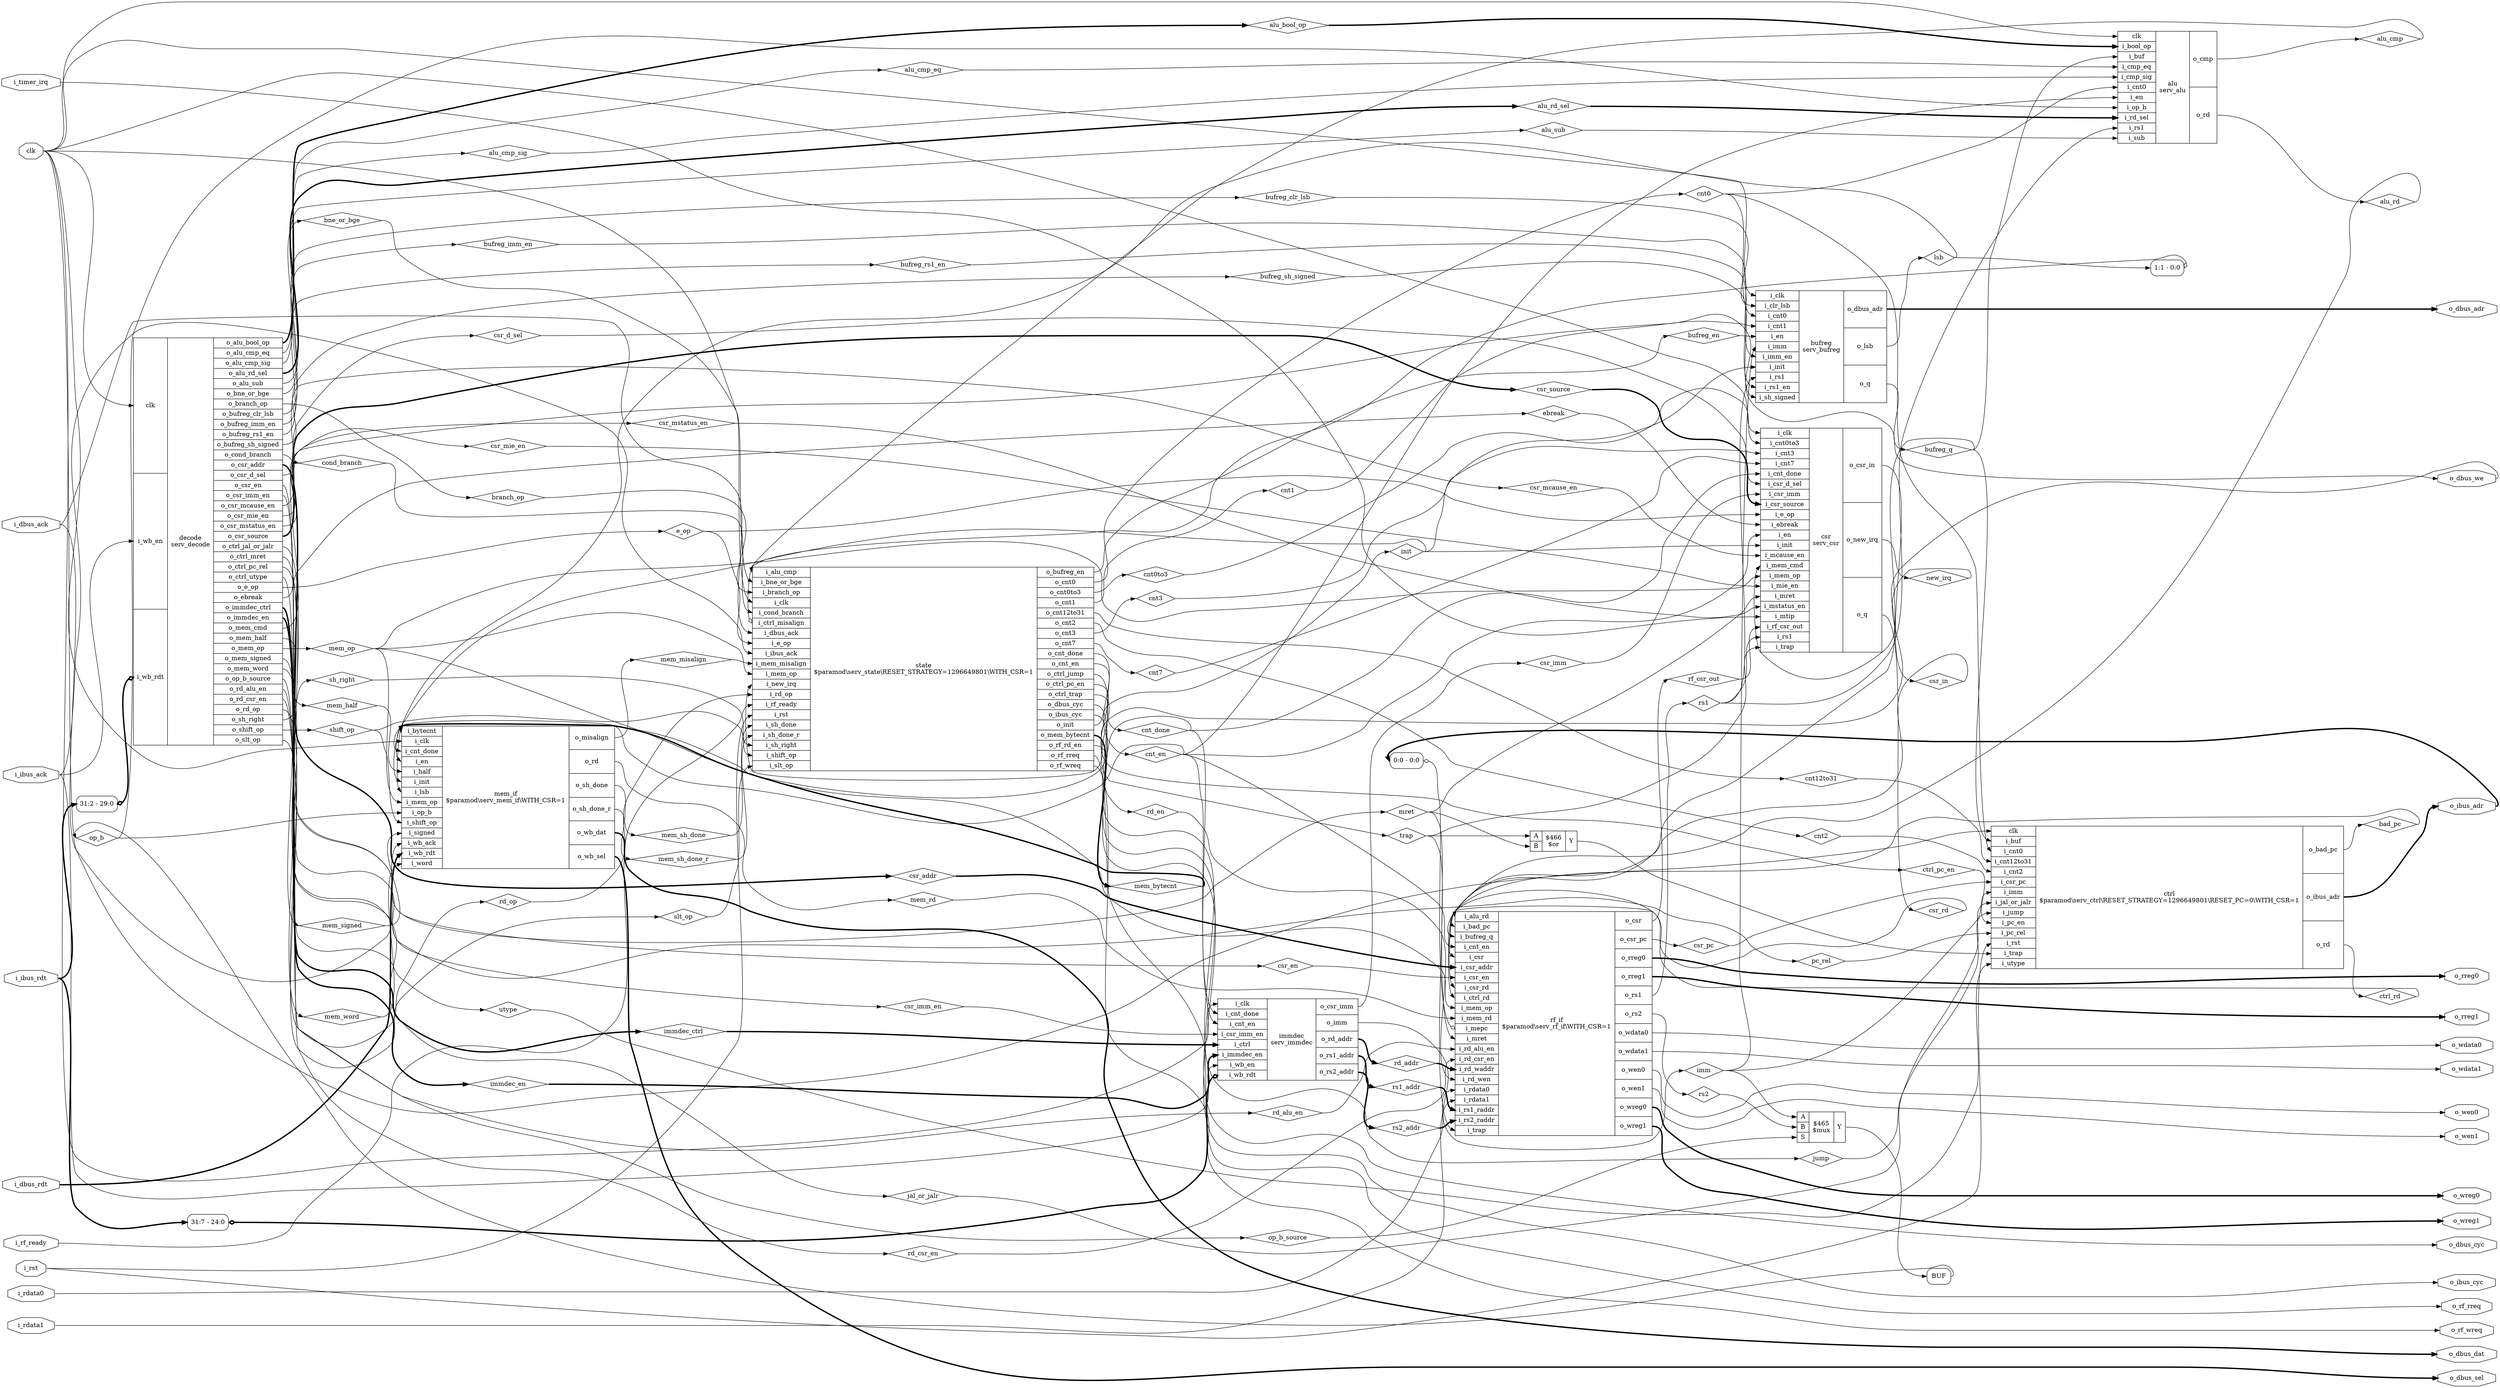 digraph "serv_top" {
rankdir="LR";
remincross=true;
n3 [ shape=diamond, label="op_b", color="black", fontcolor="black" ];
n4 [ shape=diamond, label="lsb", color="black", fontcolor="black" ];
n5 [ shape=diamond, label="new_irq", color="black", fontcolor="black" ];
n6 [ shape=diamond, label="rf_csr_out", color="black", fontcolor="black" ];
n7 [ shape=diamond, label="csr_in", color="black", fontcolor="black" ];
n8 [ shape=diamond, label="csr_imm_en", color="black", fontcolor="black" ];
n9 [ shape=diamond, label="csr_pc", color="black", fontcolor="black" ];
n10 [ shape=diamond, label="csr_addr", color="black", fontcolor="black" ];
n11 [ shape=diamond, label="csr_en", color="black", fontcolor="black" ];
n12 [ shape=diamond, label="csr_d_sel", color="black", fontcolor="black" ];
n13 [ shape=diamond, label="csr_imm", color="black", fontcolor="black" ];
n14 [ shape=diamond, label="csr_source", color="black", fontcolor="black" ];
n15 [ shape=diamond, label="csr_mcause_en", color="black", fontcolor="black" ];
n16 [ shape=diamond, label="csr_mie_en", color="black", fontcolor="black" ];
n17 [ shape=diamond, label="csr_mstatus_en", color="black", fontcolor="black" ];
n18 [ shape=diamond, label="bad_pc", color="black", fontcolor="black" ];
n19 [ shape=diamond, label="mem_misalign", color="black", fontcolor="black" ];
n20 [ shape=diamond, label="mem_sh_done_r", color="black", fontcolor="black" ];
n21 [ shape=diamond, label="mem_sh_done", color="black", fontcolor="black" ];
n22 [ shape=diamond, label="mem_bytecnt", color="black", fontcolor="black" ];
n23 [ shape=diamond, label="mem_half", color="black", fontcolor="black" ];
n24 [ shape=diamond, label="mem_word", color="black", fontcolor="black" ];
n25 [ shape=diamond, label="mem_signed", color="black", fontcolor="black" ];
n26 [ shape=diamond, label="op_b_source", color="black", fontcolor="black" ];
n27 [ shape=diamond, label="rd_en", color="black", fontcolor="black" ];
n28 [ shape=diamond, label="rs2", color="black", fontcolor="black" ];
n29 [ shape=diamond, label="rs1", color="black", fontcolor="black" ];
n30 [ shape=diamond, label="alu_rd_sel", color="black", fontcolor="black" ];
n31 [ shape=diamond, label="alu_cmp", color="black", fontcolor="black" ];
n32 [ shape=diamond, label="alu_cmp_sig", color="black", fontcolor="black" ];
n33 [ shape=diamond, label="alu_cmp_eq", color="black", fontcolor="black" ];
n34 [ shape=diamond, label="alu_bool_op", color="black", fontcolor="black" ];
n35 [ shape=diamond, label="alu_sub", color="black", fontcolor="black" ];
n36 [ shape=diamond, label="bufreg_q", color="black", fontcolor="black" ];
n37 [ shape=diamond, label="bufreg_clr_lsb", color="black", fontcolor="black" ];
n38 [ shape=diamond, label="bufreg_imm_en", color="black", fontcolor="black" ];
n39 [ shape=diamond, label="bufreg_rs1_en", color="black", fontcolor="black" ];
n40 [ shape=diamond, label="bufreg_sh_signed", color="black", fontcolor="black" ];
n41 [ shape=diamond, label="bufreg_en", color="black", fontcolor="black" ];
n42 [ shape=diamond, label="cnt_done", color="black", fontcolor="black" ];
n43 [ shape=diamond, label="cnt7", color="black", fontcolor="black" ];
n44 [ shape=diamond, label="cnt3", color="black", fontcolor="black" ];
n45 [ shape=diamond, label="cnt2", color="black", fontcolor="black" ];
n46 [ shape=diamond, label="cnt1", color="black", fontcolor="black" ];
n47 [ shape=diamond, label="cnt0", color="black", fontcolor="black" ];
n48 [ shape=diamond, label="cnt12to31", color="black", fontcolor="black" ];
n49 [ shape=diamond, label="cnt0to3", color="black", fontcolor="black" ];
n50 [ shape=diamond, label="cnt_en", color="black", fontcolor="black" ];
n51 [ shape=diamond, label="init", color="black", fontcolor="black" ];
n52 [ shape=diamond, label="pc_rel", color="black", fontcolor="black" ];
n53 [ shape=diamond, label="trap", color="black", fontcolor="black" ];
n54 [ shape=diamond, label="imm", color="black", fontcolor="black" ];
n55 [ shape=diamond, label="mret", color="black", fontcolor="black" ];
n56 [ shape=diamond, label="utype", color="black", fontcolor="black" ];
n57 [ shape=diamond, label="jal_or_jalr", color="black", fontcolor="black" ];
n58 [ shape=diamond, label="jump", color="black", fontcolor="black" ];
n59 [ shape=diamond, label="ctrl_pc_en", color="black", fontcolor="black" ];
n60 [ shape=diamond, label="csr_rd", color="black", fontcolor="black" ];
n61 [ shape=diamond, label="mem_rd", color="black", fontcolor="black" ];
n62 [ shape=diamond, label="alu_rd", color="black", fontcolor="black" ];
n63 [ shape=diamond, label="ctrl_rd", color="black", fontcolor="black" ];
n64 [ shape=diamond, label="rd_csr_en", color="black", fontcolor="black" ];
n65 [ shape=diamond, label="rd_alu_en", color="black", fontcolor="black" ];
n66 [ shape=diamond, label="rd_op", color="black", fontcolor="black" ];
n67 [ shape=diamond, label="slt_op", color="black", fontcolor="black" ];
n68 [ shape=diamond, label="shift_op", color="black", fontcolor="black" ];
n69 [ shape=diamond, label="mem_op", color="black", fontcolor="black" ];
n70 [ shape=diamond, label="branch_op", color="black", fontcolor="black" ];
n71 [ shape=diamond, label="ebreak", color="black", fontcolor="black" ];
n72 [ shape=diamond, label="e_op", color="black", fontcolor="black" ];
n73 [ shape=diamond, label="cond_branch", color="black", fontcolor="black" ];
n74 [ shape=diamond, label="bne_or_bge", color="black", fontcolor="black" ];
n75 [ shape=diamond, label="sh_right", color="black", fontcolor="black" ];
n76 [ shape=diamond, label="immdec_en", color="black", fontcolor="black" ];
n77 [ shape=diamond, label="immdec_ctrl", color="black", fontcolor="black" ];
n78 [ shape=diamond, label="rs2_addr", color="black", fontcolor="black" ];
n79 [ shape=diamond, label="rs1_addr", color="black", fontcolor="black" ];
n80 [ shape=diamond, label="rd_addr", color="black", fontcolor="black" ];
n81 [ shape=octagon, label="i_dbus_ack", color="black", fontcolor="black" ];
n82 [ shape=octagon, label="i_dbus_rdt", color="black", fontcolor="black" ];
n83 [ shape=octagon, label="o_dbus_cyc", color="black", fontcolor="black" ];
n84 [ shape=octagon, label="o_dbus_we", color="black", fontcolor="black" ];
n85 [ shape=octagon, label="o_dbus_sel", color="black", fontcolor="black" ];
n86 [ shape=octagon, label="o_dbus_dat", color="black", fontcolor="black" ];
n87 [ shape=octagon, label="o_dbus_adr", color="black", fontcolor="black" ];
n88 [ shape=octagon, label="i_ibus_ack", color="black", fontcolor="black" ];
n89 [ shape=octagon, label="i_ibus_rdt", color="black", fontcolor="black" ];
n90 [ shape=octagon, label="o_ibus_cyc", color="black", fontcolor="black" ];
n91 [ shape=octagon, label="o_ibus_adr", color="black", fontcolor="black" ];
n92 [ shape=octagon, label="i_rdata1", color="black", fontcolor="black" ];
n93 [ shape=octagon, label="i_rdata0", color="black", fontcolor="black" ];
n94 [ shape=octagon, label="o_rreg1", color="black", fontcolor="black" ];
n95 [ shape=octagon, label="o_rreg0", color="black", fontcolor="black" ];
n96 [ shape=octagon, label="o_wdata1", color="black", fontcolor="black" ];
n97 [ shape=octagon, label="o_wdata0", color="black", fontcolor="black" ];
n98 [ shape=octagon, label="o_wen1", color="black", fontcolor="black" ];
n99 [ shape=octagon, label="o_wen0", color="black", fontcolor="black" ];
n100 [ shape=octagon, label="o_wreg1", color="black", fontcolor="black" ];
n101 [ shape=octagon, label="o_wreg0", color="black", fontcolor="black" ];
n102 [ shape=octagon, label="i_rf_ready", color="black", fontcolor="black" ];
n103 [ shape=octagon, label="o_rf_wreq", color="black", fontcolor="black" ];
n104 [ shape=octagon, label="o_rf_rreq", color="black", fontcolor="black" ];
n105 [ shape=octagon, label="i_timer_irq", color="black", fontcolor="black" ];
n106 [ shape=octagon, label="i_rst", color="black", fontcolor="black" ];
n107 [ shape=octagon, label="clk", color="black", fontcolor="black" ];
{ rank="source"; n102; n105; n106; n107; n81; n82; n88; n89; n92; n93;}
{ rank="sink"; n100; n101; n103; n104; n83; n84; n85; n86; n87; n90; n91; n94; n95; n96; n97; n98; n99;}
c133 [ shape=record, label="{{<p108> i_clk|<p109> i_cnt0to3|<p110> i_cnt3|<p111> i_cnt7|<p112> i_cnt_done|<p113> i_csr_d_sel|<p114> i_csr_imm|<p115> i_csr_source|<p116> i_e_op|<p117> i_ebreak|<p118> i_en|<p119> i_init|<p120> i_mcause_en|<p121> i_mem_cmd|<p122> i_mem_op|<p123> i_mie_en|<p124> i_mret|<p125> i_mstatus_en|<p126> i_mtip|<p127> i_rf_csr_out|<p128> i_rs1|<p129> i_trap}|csr\nserv_csr|{<p130> o_csr_in|<p131> o_new_irq|<p132> o_q}}" ];
c149 [ shape=record, label="{{<p134> i_bytecnt|<p108> i_clk|<p112> i_cnt_done|<p118> i_en|<p135> i_half|<p119> i_init|<p136> i_lsb|<p122> i_mem_op|<p137> i_op_b|<p138> i_shift_op|<p139> i_signed|<p140> i_wb_ack|<p141> i_wb_rdt|<p142> i_word}|mem_if\n$paramod\\serv_mem_if\\WITH_CSR=1|{<p143> o_misalign|<p144> o_rd|<p145> o_sh_done|<p146> o_sh_done_r|<p147> o_wb_dat|<p148> o_wb_sel}}" ];
c171 [ shape=record, label="{{<p150> i_alu_rd|<p151> i_bad_pc|<p152> i_bufreg_q|<p153> i_cnt_en|<p154> i_csr|<p155> i_csr_addr|<p156> i_csr_en|<p157> i_csr_rd|<p158> i_ctrl_rd|<p122> i_mem_op|<p159> i_mem_rd|<p160> i_mepc|<p124> i_mret|<p161> i_rd_alu_en|<p162> i_rd_csr_en|<p163> i_rd_waddr|<p164> i_rd_wen|<p93> i_rdata0|<p92> i_rdata1|<p165> i_rs1_raddr|<p166> i_rs2_raddr|<p129> i_trap}|rf_if\n$paramod\\serv_rf_if\\WITH_CSR=1|{<p167> o_csr|<p168> o_csr_pc|<p95> o_rreg0|<p94> o_rreg1|<p169> o_rs1|<p170> o_rs2|<p97> o_wdata0|<p96> o_wdata1|<p99> o_wen0|<p98> o_wen1|<p101> o_wreg0|<p100> o_wreg1}}" ];
x0 [ shape=record, style=rounded, label="<s0> 0:0 - 0:0 " ];
x0:e -> c171:p160:w [arrowhead=odiamond, arrowtail=odiamond, dir=both, color="black", label=""];
c180 [ shape=record, label="{{<p107> clk|<p172> i_bool_op|<p173> i_buf|<p174> i_cmp_eq|<p175> i_cmp_sig|<p176> i_cnt0|<p118> i_en|<p137> i_op_b|<p177> i_rd_sel|<p128> i_rs1|<p178> i_sub}|alu\nserv_alu|{<p179> o_cmp|<p144> o_rd}}" ];
c184 [ shape=record, label="{{<p181> A|<p182> B}|$466\n$or|{<p183> Y}}" ];
c195 [ shape=record, label="{{<p107> clk|<p173> i_buf|<p176> i_cnt0|<p185> i_cnt12to31|<p186> i_cnt2|<p187> i_csr_pc|<p188> i_imm|<p189> i_jal_or_jalr|<p190> i_jump|<p191> i_pc_en|<p192> i_pc_rel|<p106> i_rst|<p129> i_trap|<p193> i_utype}|ctrl\n$paramod\\serv_ctrl\\RESET_STRATEGY=1296649801\\RESET_PC=0\\WITH_CSR=1|{<p194> o_bad_pc|<p91> o_ibus_adr|<p144> o_rd}}" ];
c202 [ shape=record, label="{{<p108> i_clk|<p196> i_clr_lsb|<p176> i_cnt0|<p197> i_cnt1|<p118> i_en|<p188> i_imm|<p198> i_imm_en|<p119> i_init|<p128> i_rs1|<p199> i_rs1_en|<p200> i_sh_signed}|bufreg\nserv_bufreg|{<p87> o_dbus_adr|<p201> o_lsb|<p132> o_q}}" ];
c212 [ shape=record, label="{{<p108> i_clk|<p112> i_cnt_done|<p153> i_cnt_en|<p203> i_csr_imm_en|<p204> i_ctrl|<p205> i_immdec_en|<p206> i_wb_en|<p141> i_wb_rdt}|immdec\nserv_immdec|{<p207> o_csr_imm|<p208> o_imm|<p209> o_rd_addr|<p210> o_rs1_addr|<p211> o_rs2_addr}}" ];
x1 [ shape=record, style=rounded, label="<s0> 31:7 - 24:0 " ];
x1:e -> c212:p141:w [arrowhead=odiamond, arrowtail=odiamond, dir=both, color="black", style="setlinewidth(3)", label=""];
c253 [ shape=record, label="{{<p107> clk|<p206> i_wb_en|<p141> i_wb_rdt}|decode\nserv_decode|{<p213> o_alu_bool_op|<p214> o_alu_cmp_eq|<p215> o_alu_cmp_sig|<p216> o_alu_rd_sel|<p217> o_alu_sub|<p218> o_bne_or_bge|<p219> o_branch_op|<p220> o_bufreg_clr_lsb|<p221> o_bufreg_imm_en|<p222> o_bufreg_rs1_en|<p223> o_bufreg_sh_signed|<p224> o_cond_branch|<p225> o_csr_addr|<p226> o_csr_d_sel|<p227> o_csr_en|<p228> o_csr_imm_en|<p229> o_csr_mcause_en|<p230> o_csr_mie_en|<p231> o_csr_mstatus_en|<p232> o_csr_source|<p233> o_ctrl_jal_or_jalr|<p234> o_ctrl_mret|<p235> o_ctrl_pc_rel|<p236> o_ctrl_utype|<p237> o_e_op|<p238> o_ebreak|<p239> o_immdec_ctrl|<p240> o_immdec_en|<p241> o_mem_cmd|<p242> o_mem_half|<p243> o_mem_op|<p244> o_mem_signed|<p245> o_mem_word|<p246> o_op_b_source|<p247> o_rd_alu_en|<p248> o_rd_csr_en|<p249> o_rd_op|<p250> o_sh_right|<p251> o_shift_op|<p252> o_slt_op}}" ];
x2 [ shape=record, style=rounded, label="<s0> 31:2 - 29:0 " ];
x2:e -> c253:p141:w [arrowhead=odiamond, arrowtail=odiamond, dir=both, color="black", style="setlinewidth(3)", label=""];
c282 [ shape=record, label="{{<p254> i_alu_cmp|<p255> i_bne_or_bge|<p256> i_branch_op|<p108> i_clk|<p257> i_cond_branch|<p258> i_ctrl_misalign|<p81> i_dbus_ack|<p116> i_e_op|<p88> i_ibus_ack|<p259> i_mem_misalign|<p122> i_mem_op|<p260> i_new_irq|<p261> i_rd_op|<p102> i_rf_ready|<p106> i_rst|<p262> i_sh_done|<p263> i_sh_done_r|<p264> i_sh_right|<p138> i_shift_op|<p265> i_slt_op}|state\n$paramod\\serv_state\\RESET_STRATEGY=1296649801\\WITH_CSR=1|{<p266> o_bufreg_en|<p267> o_cnt0|<p268> o_cnt0to3|<p269> o_cnt1|<p270> o_cnt12to31|<p271> o_cnt2|<p272> o_cnt3|<p273> o_cnt7|<p274> o_cnt_done|<p275> o_cnt_en|<p276> o_ctrl_jump|<p277> o_ctrl_pc_en|<p278> o_ctrl_trap|<p83> o_dbus_cyc|<p90> o_ibus_cyc|<p279> o_init|<p280> o_mem_bytecnt|<p281> o_rf_rd_en|<p104> o_rf_rreq|<p103> o_rf_wreq}}" ];
x3 [ shape=record, style=rounded, label="<s0> 1:1 - 0:0 " ];
x3:e -> c282:p258:w [arrowhead=odiamond, arrowtail=odiamond, dir=both, color="black", label=""];
c284 [ shape=record, label="{{<p181> A|<p182> B|<p283> S}|$465\n$mux|{<p183> Y}}" ];
x4 [shape=box, style=rounded, label="BUF"];
c184:p183:e -> c195:p129:w [color="black", label=""];
c253:p225:e -> n10:w [color="black", style="setlinewidth(3)", label=""];
n10:e -> c171:p155:w [color="black", style="setlinewidth(3)", label=""];
c171:p100:e -> n100:w [color="black", style="setlinewidth(3)", label=""];
c171:p101:e -> n101:w [color="black", style="setlinewidth(3)", label=""];
n102:e -> c282:p102:w [color="black", label=""];
c282:p103:e -> n103:w [color="black", label=""];
c282:p104:e -> n104:w [color="black", label=""];
n105:e -> c133:p126:w [color="black", label=""];
n106:e -> c195:p106:w [color="black", label=""];
n106:e -> c282:p106:w [color="black", label=""];
n107:e -> c133:p108:w [color="black", label=""];
n107:e -> c149:p108:w [color="black", label=""];
n107:e -> c180:p107:w [color="black", label=""];
n107:e -> c195:p107:w [color="black", label=""];
n107:e -> c202:p108:w [color="black", label=""];
n107:e -> c212:p108:w [color="black", label=""];
n107:e -> c253:p107:w [color="black", label=""];
n107:e -> c282:p108:w [color="black", label=""];
c253:p227:e -> n11:w [color="black", label=""];
n11:e -> c171:p156:w [color="black", label=""];
c253:p226:e -> n12:w [color="black", label=""];
n12:e -> c133:p113:w [color="black", label=""];
c212:p207:e -> n13:w [color="black", label=""];
n13:e -> c133:p114:w [color="black", label=""];
c253:p232:e -> n14:w [color="black", style="setlinewidth(3)", label=""];
n14:e -> c133:p115:w [color="black", style="setlinewidth(3)", label=""];
c253:p229:e -> n15:w [color="black", label=""];
n15:e -> c133:p120:w [color="black", label=""];
c253:p230:e -> n16:w [color="black", label=""];
n16:e -> c133:p123:w [color="black", label=""];
c253:p231:e -> n17:w [color="black", label=""];
n17:e -> c133:p125:w [color="black", label=""];
c195:p194:e -> n18:w [color="black", label=""];
n18:e -> c171:p151:w [color="black", label=""];
c149:p143:e -> n19:w [color="black", label=""];
n19:e -> c282:p259:w [color="black", label=""];
c284:p183:e -> x4:w:w [color="black", label=""];
c149:p146:e -> n20:w [color="black", label=""];
n20:e -> c282:p263:w [color="black", label=""];
c149:p145:e -> n21:w [color="black", label=""];
n21:e -> c282:p262:w [color="black", label=""];
c282:p280:e -> n22:w [color="black", style="setlinewidth(3)", label=""];
n22:e -> c149:p134:w [color="black", style="setlinewidth(3)", label=""];
c253:p242:e -> n23:w [color="black", label=""];
n23:e -> c149:p135:w [color="black", label=""];
c253:p245:e -> n24:w [color="black", label=""];
n24:e -> c149:p142:w [color="black", label=""];
c253:p244:e -> n25:w [color="black", label=""];
n25:e -> c149:p139:w [color="black", label=""];
c253:p246:e -> n26:w [color="black", label=""];
n26:e -> c284:p283:w [color="black", label=""];
c282:p281:e -> n27:w [color="black", label=""];
n27:e -> c171:p164:w [color="black", label=""];
c171:p170:e -> n28:w [color="black", label=""];
n28:e -> c284:p182:w [color="black", label=""];
c171:p169:e -> n29:w [color="black", label=""];
n29:e -> c133:p128:w [color="black", label=""];
n29:e -> c180:p128:w [color="black", label=""];
n29:e -> c202:p128:w [color="black", label=""];
x4:e:e -> n3:w [color="black", label=""];
n3:e -> c149:p137:w [color="black", label=""];
n3:e -> c180:p137:w [color="black", label=""];
c253:p216:e -> n30:w [color="black", style="setlinewidth(3)", label=""];
n30:e -> c180:p177:w [color="black", style="setlinewidth(3)", label=""];
c180:p179:e -> n31:w [color="black", label=""];
n31:e -> c282:p254:w [color="black", label=""];
c253:p215:e -> n32:w [color="black", label=""];
n32:e -> c180:p175:w [color="black", label=""];
c253:p214:e -> n33:w [color="black", label=""];
n33:e -> c180:p174:w [color="black", label=""];
c253:p213:e -> n34:w [color="black", style="setlinewidth(3)", label=""];
n34:e -> c180:p172:w [color="black", style="setlinewidth(3)", label=""];
c253:p217:e -> n35:w [color="black", label=""];
n35:e -> c180:p178:w [color="black", label=""];
c202:p132:e -> n36:w [color="black", label=""];
n36:e -> c171:p152:w [color="black", label=""];
n36:e -> c180:p173:w [color="black", label=""];
n36:e -> c195:p173:w [color="black", label=""];
c253:p220:e -> n37:w [color="black", label=""];
n37:e -> c202:p196:w [color="black", label=""];
c253:p221:e -> n38:w [color="black", label=""];
n38:e -> c202:p198:w [color="black", label=""];
c253:p222:e -> n39:w [color="black", label=""];
n39:e -> c202:p199:w [color="black", label=""];
c202:p201:e -> n4:w [color="black", label=""];
n4:e -> c149:p136:w [color="black", label=""];
n4:e -> x3:s0:w [color="black", label=""];
c253:p223:e -> n40:w [color="black", label=""];
n40:e -> c202:p200:w [color="black", label=""];
c282:p266:e -> n41:w [color="black", label=""];
n41:e -> c202:p118:w [color="black", label=""];
c282:p274:e -> n42:w [color="black", label=""];
n42:e -> c133:p112:w [color="black", label=""];
n42:e -> c149:p112:w [color="black", label=""];
n42:e -> c212:p112:w [color="black", label=""];
c282:p273:e -> n43:w [color="black", label=""];
n43:e -> c133:p111:w [color="black", label=""];
c282:p272:e -> n44:w [color="black", label=""];
n44:e -> c133:p110:w [color="black", label=""];
c282:p271:e -> n45:w [color="black", label=""];
n45:e -> c195:p186:w [color="black", label=""];
c282:p269:e -> n46:w [color="black", label=""];
n46:e -> c202:p197:w [color="black", label=""];
c282:p267:e -> n47:w [color="black", label=""];
n47:e -> c180:p176:w [color="black", label=""];
n47:e -> c195:p176:w [color="black", label=""];
n47:e -> c202:p176:w [color="black", label=""];
c282:p270:e -> n48:w [color="black", label=""];
n48:e -> c195:p185:w [color="black", label=""];
c282:p268:e -> n49:w [color="black", label=""];
n49:e -> c133:p109:w [color="black", label=""];
c133:p131:e -> n5:w [color="black", label=""];
n5:e -> c282:p260:w [color="black", label=""];
c282:p275:e -> n50:w [color="black", label=""];
n50:e -> c133:p118:w [color="black", label=""];
n50:e -> c149:p118:w [color="black", label=""];
n50:e -> c171:p153:w [color="black", label=""];
n50:e -> c180:p118:w [color="black", label=""];
n50:e -> c212:p153:w [color="black", label=""];
c282:p279:e -> n51:w [color="black", label=""];
n51:e -> c133:p119:w [color="black", label=""];
n51:e -> c149:p119:w [color="black", label=""];
n51:e -> c202:p119:w [color="black", label=""];
c253:p235:e -> n52:w [color="black", label=""];
n52:e -> c195:p192:w [color="black", label=""];
c282:p278:e -> n53:w [color="black", label=""];
n53:e -> c133:p129:w [color="black", label=""];
n53:e -> c171:p129:w [color="black", label=""];
n53:e -> c184:p181:w [color="black", label=""];
c212:p208:e -> n54:w [color="black", label=""];
n54:e -> c195:p188:w [color="black", label=""];
n54:e -> c202:p188:w [color="black", label=""];
n54:e -> c284:p181:w [color="black", label=""];
c253:p234:e -> n55:w [color="black", label=""];
n55:e -> c133:p124:w [color="black", label=""];
n55:e -> c171:p124:w [color="black", label=""];
n55:e -> c184:p182:w [color="black", label=""];
c253:p236:e -> n56:w [color="black", label=""];
n56:e -> c195:p193:w [color="black", label=""];
c253:p233:e -> n57:w [color="black", label=""];
n57:e -> c195:p189:w [color="black", label=""];
c282:p276:e -> n58:w [color="black", label=""];
n58:e -> c195:p190:w [color="black", label=""];
c282:p277:e -> n59:w [color="black", label=""];
n59:e -> c195:p191:w [color="black", label=""];
c171:p167:e -> n6:w [color="black", label=""];
n6:e -> c133:p127:w [color="black", label=""];
c133:p132:e -> n60:w [color="black", label=""];
n60:e -> c171:p157:w [color="black", label=""];
c149:p144:e -> n61:w [color="black", label=""];
n61:e -> c171:p159:w [color="black", label=""];
c180:p144:e -> n62:w [color="black", label=""];
n62:e -> c171:p150:w [color="black", label=""];
c195:p144:e -> n63:w [color="black", label=""];
n63:e -> c171:p158:w [color="black", label=""];
c253:p248:e -> n64:w [color="black", label=""];
n64:e -> c171:p162:w [color="black", label=""];
c253:p247:e -> n65:w [color="black", label=""];
n65:e -> c171:p161:w [color="black", label=""];
c253:p249:e -> n66:w [color="black", label=""];
n66:e -> c282:p261:w [color="black", label=""];
c253:p252:e -> n67:w [color="black", label=""];
n67:e -> c282:p265:w [color="black", label=""];
c253:p251:e -> n68:w [color="black", label=""];
n68:e -> c149:p138:w [color="black", label=""];
n68:e -> c282:p138:w [color="black", label=""];
c253:p243:e -> n69:w [color="black", label=""];
n69:e -> c133:p122:w [color="black", label=""];
n69:e -> c149:p122:w [color="black", label=""];
n69:e -> c171:p122:w [color="black", label=""];
n69:e -> c282:p122:w [color="black", label=""];
c133:p130:e -> n7:w [color="black", label=""];
n7:e -> c171:p154:w [color="black", label=""];
c253:p219:e -> n70:w [color="black", label=""];
n70:e -> c282:p256:w [color="black", label=""];
c253:p238:e -> n71:w [color="black", label=""];
n71:e -> c133:p117:w [color="black", label=""];
c253:p237:e -> n72:w [color="black", label=""];
n72:e -> c133:p116:w [color="black", label=""];
n72:e -> c282:p116:w [color="black", label=""];
c253:p224:e -> n73:w [color="black", label=""];
n73:e -> c282:p257:w [color="black", label=""];
c253:p218:e -> n74:w [color="black", label=""];
n74:e -> c282:p255:w [color="black", label=""];
c253:p250:e -> n75:w [color="black", label=""];
n75:e -> c282:p264:w [color="black", label=""];
c253:p240:e -> n76:w [color="black", style="setlinewidth(3)", label=""];
n76:e -> c212:p205:w [color="black", style="setlinewidth(3)", label=""];
c253:p239:e -> n77:w [color="black", style="setlinewidth(3)", label=""];
n77:e -> c212:p204:w [color="black", style="setlinewidth(3)", label=""];
c212:p211:e -> n78:w [color="black", style="setlinewidth(3)", label=""];
n78:e -> c171:p166:w [color="black", style="setlinewidth(3)", label=""];
c212:p210:e -> n79:w [color="black", style="setlinewidth(3)", label=""];
n79:e -> c171:p165:w [color="black", style="setlinewidth(3)", label=""];
c253:p228:e -> n8:w [color="black", label=""];
n8:e -> c212:p203:w [color="black", label=""];
c212:p209:e -> n80:w [color="black", style="setlinewidth(3)", label=""];
n80:e -> c171:p163:w [color="black", style="setlinewidth(3)", label=""];
n81:e -> c149:p140:w [color="black", label=""];
n81:e -> c282:p81:w [color="black", label=""];
n82:e -> c149:p141:w [color="black", style="setlinewidth(3)", label=""];
c282:p83:e -> n83:w [color="black", label=""];
c253:p241:e -> n84:w [color="black", label=""];
n84:e -> c133:p121:w [color="black", label=""];
c149:p148:e -> n85:w [color="black", style="setlinewidth(3)", label=""];
c149:p147:e -> n86:w [color="black", style="setlinewidth(3)", label=""];
c202:p87:e -> n87:w [color="black", style="setlinewidth(3)", label=""];
n88:e -> c212:p206:w [color="black", label=""];
n88:e -> c253:p206:w [color="black", label=""];
n88:e -> c282:p88:w [color="black", label=""];
n89:e -> x1:s0:w [color="black", style="setlinewidth(3)", label=""];
n89:e -> x2:s0:w [color="black", style="setlinewidth(3)", label=""];
c171:p168:e -> n9:w [color="black", label=""];
n9:e -> c195:p187:w [color="black", label=""];
c282:p90:e -> n90:w [color="black", label=""];
c195:p91:e -> n91:w [color="black", style="setlinewidth(3)", label=""];
n91:e -> x0:s0:w [color="black", style="setlinewidth(3)", label=""];
n92:e -> c171:p92:w [color="black", label=""];
n93:e -> c171:p93:w [color="black", label=""];
c171:p94:e -> n94:w [color="black", style="setlinewidth(3)", label=""];
c171:p95:e -> n95:w [color="black", style="setlinewidth(3)", label=""];
c171:p96:e -> n96:w [color="black", label=""];
c171:p97:e -> n97:w [color="black", label=""];
c171:p98:e -> n98:w [color="black", label=""];
c171:p99:e -> n99:w [color="black", label=""];
}
